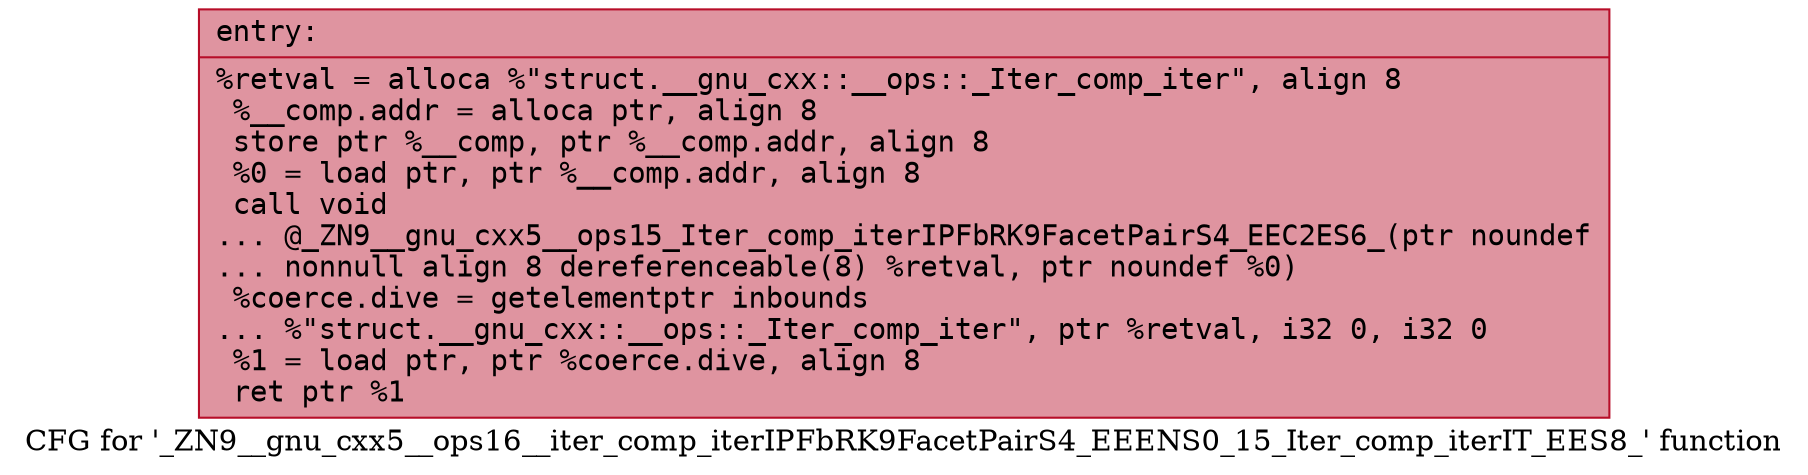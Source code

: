 digraph "CFG for '_ZN9__gnu_cxx5__ops16__iter_comp_iterIPFbRK9FacetPairS4_EEENS0_15_Iter_comp_iterIT_EES8_' function" {
	label="CFG for '_ZN9__gnu_cxx5__ops16__iter_comp_iterIPFbRK9FacetPairS4_EEENS0_15_Iter_comp_iterIT_EES8_' function";

	Node0x5606e00ecd30 [shape=record,color="#b70d28ff", style=filled, fillcolor="#b70d2870" fontname="Courier",label="{entry:\l|  %retval = alloca %\"struct.__gnu_cxx::__ops::_Iter_comp_iter\", align 8\l  %__comp.addr = alloca ptr, align 8\l  store ptr %__comp, ptr %__comp.addr, align 8\l  %0 = load ptr, ptr %__comp.addr, align 8\l  call void\l... @_ZN9__gnu_cxx5__ops15_Iter_comp_iterIPFbRK9FacetPairS4_EEC2ES6_(ptr noundef\l... nonnull align 8 dereferenceable(8) %retval, ptr noundef %0)\l  %coerce.dive = getelementptr inbounds\l... %\"struct.__gnu_cxx::__ops::_Iter_comp_iter\", ptr %retval, i32 0, i32 0\l  %1 = load ptr, ptr %coerce.dive, align 8\l  ret ptr %1\l}"];
}
